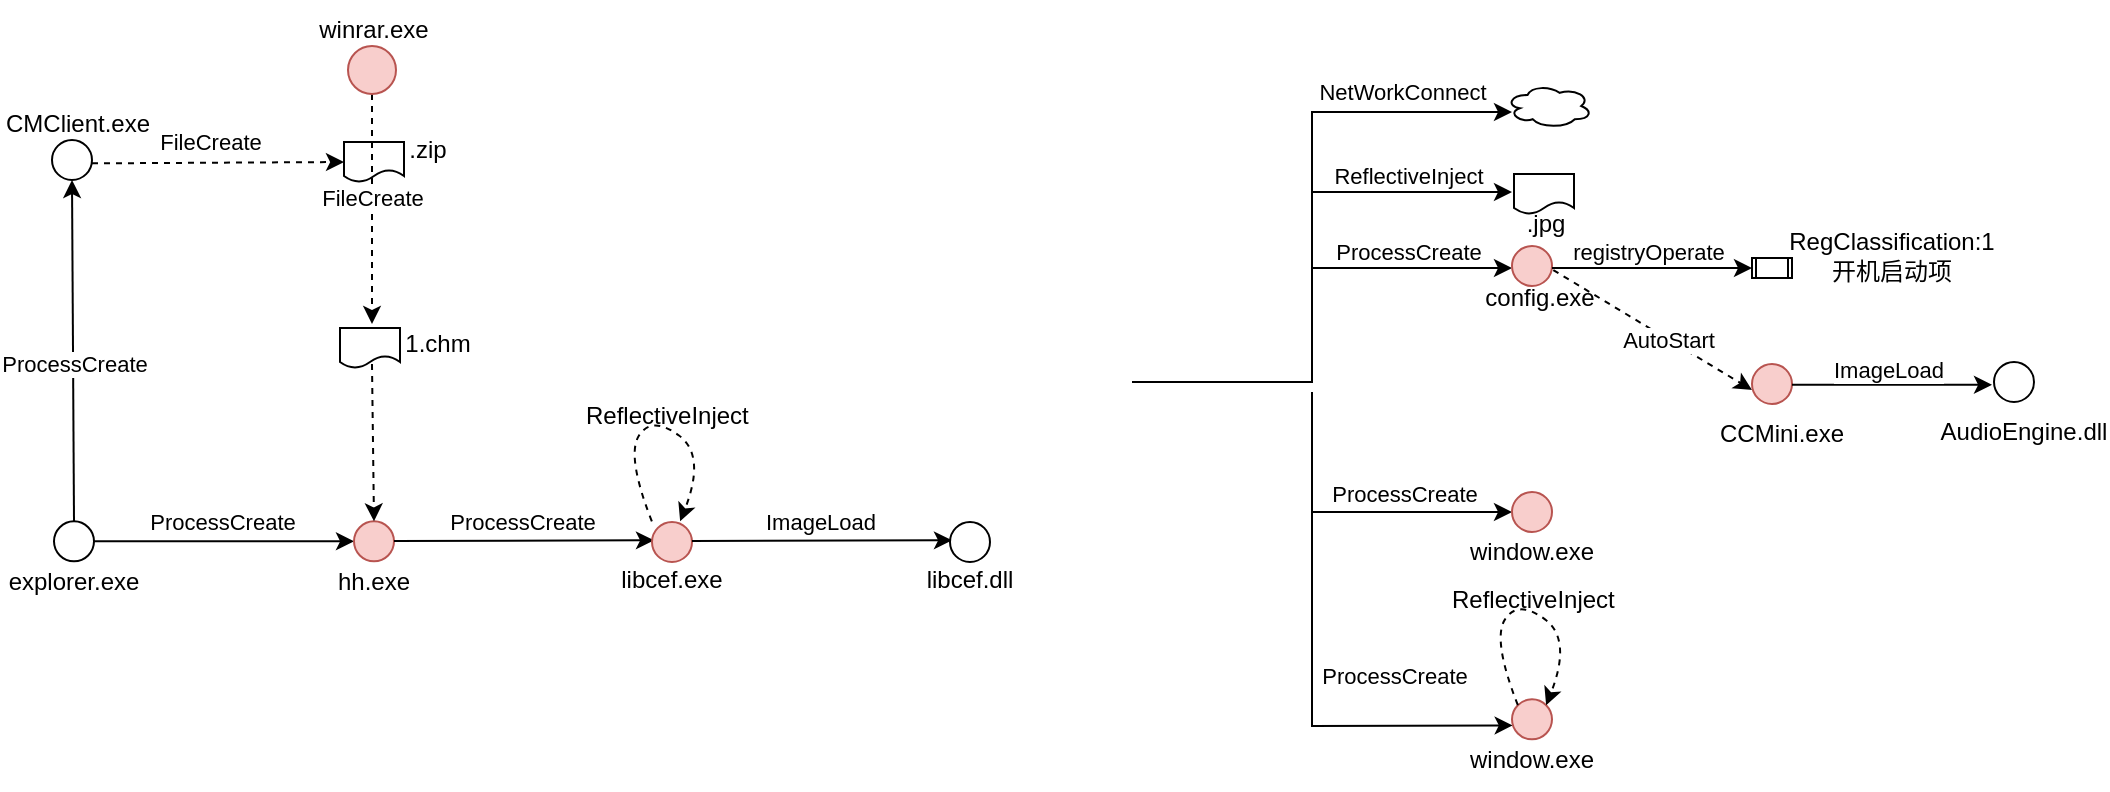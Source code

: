 <mxfile version="24.7.8">
  <diagram name="第 1 页" id="0wln6qU0DTgtoeFPeZgD">
    <mxGraphModel dx="1036" dy="457" grid="1" gridSize="10" guides="1" tooltips="1" connect="1" arrows="1" fold="1" page="1" pageScale="1" pageWidth="827" pageHeight="1169" math="0" shadow="0">
      <root>
        <mxCell id="0" />
        <mxCell id="1" parent="0" />
        <mxCell id="ZeUm5O9vcnacn5TollS_-1" value="" style="ellipse;whiteSpace=wrap;html=1;aspect=fixed;" vertex="1" parent="1">
          <mxGeometry x="141" y="358.67" width="20" height="20" as="geometry" />
        </mxCell>
        <mxCell id="ZeUm5O9vcnacn5TollS_-2" value="" style="endArrow=classic;html=1;rounded=0;exitX=1;exitY=0.5;exitDx=0;exitDy=0;" edge="1" parent="1" source="ZeUm5O9vcnacn5TollS_-1">
          <mxGeometry width="50" height="50" relative="1" as="geometry">
            <mxPoint x="391" y="353.67" as="sourcePoint" />
            <mxPoint x="291" y="368.67" as="targetPoint" />
          </mxGeometry>
        </mxCell>
        <mxCell id="ZeUm5O9vcnacn5TollS_-3" value="ProcessCreate" style="edgeLabel;html=1;align=center;verticalAlign=middle;resizable=0;points=[];" vertex="1" connectable="0" parent="ZeUm5O9vcnacn5TollS_-2">
          <mxGeometry x="-0.16" y="3" relative="1" as="geometry">
            <mxPoint x="9" y="-7" as="offset" />
          </mxGeometry>
        </mxCell>
        <mxCell id="ZeUm5O9vcnacn5TollS_-4" value="" style="ellipse;whiteSpace=wrap;html=1;aspect=fixed;fillColor=#f8cecc;strokeColor=#b85450;" vertex="1" parent="1">
          <mxGeometry x="291" y="358.67" width="20" height="20" as="geometry" />
        </mxCell>
        <mxCell id="ZeUm5O9vcnacn5TollS_-5" value="" style="endArrow=classic;html=1;rounded=0;entryX=0;entryY=0.5;entryDx=0;entryDy=0;" edge="1" parent="1" target="ZeUm5O9vcnacn5TollS_-9">
          <mxGeometry width="50" height="50" relative="1" as="geometry">
            <mxPoint x="770" y="294" as="sourcePoint" />
            <mxPoint x="818" y="444" as="targetPoint" />
            <Array as="points">
              <mxPoint x="770" y="354" />
            </Array>
          </mxGeometry>
        </mxCell>
        <mxCell id="ZeUm5O9vcnacn5TollS_-6" value="ProcessCreate" style="edgeLabel;html=1;align=center;verticalAlign=middle;resizable=0;points=[];" vertex="1" connectable="0" parent="ZeUm5O9vcnacn5TollS_-5">
          <mxGeometry x="-0.16" y="3" relative="1" as="geometry">
            <mxPoint x="39" y="-6" as="offset" />
          </mxGeometry>
        </mxCell>
        <mxCell id="ZeUm5O9vcnacn5TollS_-7" value="explorer.exe" style="text;strokeColor=none;align=center;fillColor=none;html=1;verticalAlign=middle;whiteSpace=wrap;rounded=0;" vertex="1" parent="1">
          <mxGeometry x="121" y="373.67" width="60" height="30" as="geometry" />
        </mxCell>
        <mxCell id="ZeUm5O9vcnacn5TollS_-8" value="hh.exe" style="text;strokeColor=none;align=center;fillColor=none;html=1;verticalAlign=middle;whiteSpace=wrap;rounded=0;" vertex="1" parent="1">
          <mxGeometry x="271" y="373.67" width="60" height="30" as="geometry" />
        </mxCell>
        <mxCell id="ZeUm5O9vcnacn5TollS_-9" value="" style="ellipse;whiteSpace=wrap;html=1;aspect=fixed;fillColor=#f8cecc;strokeColor=#b85450;" vertex="1" parent="1">
          <mxGeometry x="870" y="344" width="20" height="20" as="geometry" />
        </mxCell>
        <mxCell id="ZeUm5O9vcnacn5TollS_-10" value="window.exe" style="text;strokeColor=none;align=center;fillColor=none;html=1;verticalAlign=middle;whiteSpace=wrap;rounded=0;" vertex="1" parent="1">
          <mxGeometry x="850" y="359" width="60" height="30" as="geometry" />
        </mxCell>
        <mxCell id="ZeUm5O9vcnacn5TollS_-11" value="" style="endArrow=classic;html=1;rounded=0;exitX=0.5;exitY=0;exitDx=0;exitDy=0;entryX=0.5;entryY=1;entryDx=0;entryDy=0;" edge="1" parent="1" target="ZeUm5O9vcnacn5TollS_-13" source="ZeUm5O9vcnacn5TollS_-1">
          <mxGeometry width="50" height="50" relative="1" as="geometry">
            <mxPoint x="150" y="274.17" as="sourcePoint" />
            <mxPoint x="150" y="190" as="targetPoint" />
          </mxGeometry>
        </mxCell>
        <mxCell id="ZeUm5O9vcnacn5TollS_-12" value="ProcessCreate" style="edgeLabel;html=1;align=center;verticalAlign=middle;resizable=0;points=[];" vertex="1" connectable="0" parent="ZeUm5O9vcnacn5TollS_-11">
          <mxGeometry x="-0.16" y="3" relative="1" as="geometry">
            <mxPoint x="3" y="-7" as="offset" />
          </mxGeometry>
        </mxCell>
        <mxCell id="ZeUm5O9vcnacn5TollS_-13" value="" style="ellipse;whiteSpace=wrap;html=1;aspect=fixed;" vertex="1" parent="1">
          <mxGeometry x="140" y="168" width="20" height="20" as="geometry" />
        </mxCell>
        <mxCell id="ZeUm5O9vcnacn5TollS_-14" value="CMClient.exe" style="text;strokeColor=none;align=center;fillColor=none;html=1;verticalAlign=middle;whiteSpace=wrap;rounded=0;" vertex="1" parent="1">
          <mxGeometry x="123" y="145" width="60" height="30" as="geometry" />
        </mxCell>
        <mxCell id="ZeUm5O9vcnacn5TollS_-15" value="" style="endArrow=classic;html=1;rounded=0;exitX=1;exitY=0.5;exitDx=0;exitDy=0;edgeStyle=elbowEdgeStyle;dashed=1;entryX=0;entryY=0.5;entryDx=0;entryDy=0;" edge="1" parent="1" target="ZeUm5O9vcnacn5TollS_-17">
          <mxGeometry width="50" height="50" relative="1" as="geometry">
            <mxPoint x="160" y="179.58" as="sourcePoint" />
            <mxPoint x="210" y="120" as="targetPoint" />
            <Array as="points">
              <mxPoint x="180" y="180" />
            </Array>
          </mxGeometry>
        </mxCell>
        <mxCell id="ZeUm5O9vcnacn5TollS_-16" value="FileCreate" style="edgeLabel;html=1;align=center;verticalAlign=middle;resizable=0;points=[];" vertex="1" connectable="0" parent="ZeUm5O9vcnacn5TollS_-15">
          <mxGeometry x="-0.16" y="3" relative="1" as="geometry">
            <mxPoint x="6" y="-7" as="offset" />
          </mxGeometry>
        </mxCell>
        <mxCell id="ZeUm5O9vcnacn5TollS_-17" value="" style="shape=document;whiteSpace=wrap;html=1;boundedLbl=1;" vertex="1" parent="1">
          <mxGeometry x="286" y="169" width="30" height="20" as="geometry" />
        </mxCell>
        <mxCell id="ZeUm5O9vcnacn5TollS_-18" value=".zip" style="text;strokeColor=none;align=center;fillColor=none;html=1;verticalAlign=middle;whiteSpace=wrap;rounded=0;" vertex="1" parent="1">
          <mxGeometry x="298" y="158" width="60" height="30" as="geometry" />
        </mxCell>
        <mxCell id="ZeUm5O9vcnacn5TollS_-19" value="" style="endArrow=classic;html=1;rounded=0;exitX=0.5;exitY=1;exitDx=0;exitDy=0;edgeStyle=elbowEdgeStyle;dashed=1;" edge="1" parent="1" source="ZeUm5O9vcnacn5TollS_-21">
          <mxGeometry width="50" height="50" relative="1" as="geometry">
            <mxPoint x="234.34" y="192.66" as="sourcePoint" />
            <mxPoint x="300" y="260" as="targetPoint" />
            <Array as="points">
              <mxPoint x="300" y="210" />
            </Array>
          </mxGeometry>
        </mxCell>
        <mxCell id="ZeUm5O9vcnacn5TollS_-20" value="FileCreate" style="edgeLabel;html=1;align=center;verticalAlign=middle;resizable=0;points=[];" vertex="1" connectable="0" parent="ZeUm5O9vcnacn5TollS_-19">
          <mxGeometry x="-0.16" y="3" relative="1" as="geometry">
            <mxPoint x="-3" y="3" as="offset" />
          </mxGeometry>
        </mxCell>
        <mxCell id="ZeUm5O9vcnacn5TollS_-21" value="" style="ellipse;whiteSpace=wrap;html=1;aspect=fixed;fillColor=#f8cecc;strokeColor=#b85450;" vertex="1" parent="1">
          <mxGeometry x="288" y="121" width="24" height="24" as="geometry" />
        </mxCell>
        <mxCell id="ZeUm5O9vcnacn5TollS_-22" value="winrar.exe" style="text;strokeColor=none;align=center;fillColor=none;html=1;verticalAlign=middle;whiteSpace=wrap;rounded=0;" vertex="1" parent="1">
          <mxGeometry x="271" y="98" width="60" height="30" as="geometry" />
        </mxCell>
        <mxCell id="ZeUm5O9vcnacn5TollS_-23" value="" style="endArrow=classic;html=1;rounded=0;entryX=0.339;entryY=-0.066;entryDx=0;entryDy=0;entryPerimeter=0;" edge="1" parent="1" target="ZeUm5O9vcnacn5TollS_-51">
          <mxGeometry width="50" height="50" relative="1" as="geometry">
            <mxPoint x="770" y="354" as="sourcePoint" />
            <mxPoint x="870" y="414" as="targetPoint" />
            <Array as="points">
              <mxPoint x="770" y="461" />
            </Array>
          </mxGeometry>
        </mxCell>
        <mxCell id="ZeUm5O9vcnacn5TollS_-24" value="ProcessCreate" style="edgeLabel;html=1;align=center;verticalAlign=middle;resizable=0;points=[];" vertex="1" connectable="0" parent="ZeUm5O9vcnacn5TollS_-23">
          <mxGeometry x="-0.16" y="3" relative="1" as="geometry">
            <mxPoint x="38" y="-5" as="offset" />
          </mxGeometry>
        </mxCell>
        <mxCell id="ZeUm5O9vcnacn5TollS_-25" value="" style="endArrow=classic;html=1;rounded=0;exitX=1;exitY=0.5;exitDx=0;exitDy=0;" edge="1" parent="1">
          <mxGeometry width="50" height="50" relative="1" as="geometry">
            <mxPoint x="680" y="289" as="sourcePoint" />
            <mxPoint x="870" y="154" as="targetPoint" />
            <Array as="points">
              <mxPoint x="770" y="289" />
              <mxPoint x="770" y="154" />
            </Array>
          </mxGeometry>
        </mxCell>
        <mxCell id="ZeUm5O9vcnacn5TollS_-26" value="NetWorkConnect" style="edgeLabel;html=1;align=center;verticalAlign=middle;resizable=0;points=[];" vertex="1" connectable="0" parent="ZeUm5O9vcnacn5TollS_-25">
          <mxGeometry x="0.083" y="3" relative="1" as="geometry">
            <mxPoint x="48" y="-59" as="offset" />
          </mxGeometry>
        </mxCell>
        <mxCell id="ZeUm5O9vcnacn5TollS_-27" value="" style="ellipse;shape=cloud;whiteSpace=wrap;html=1;" vertex="1" parent="1">
          <mxGeometry x="867" y="140" width="43" height="22" as="geometry" />
        </mxCell>
        <mxCell id="ZeUm5O9vcnacn5TollS_-28" value="" style="endArrow=classic;html=1;rounded=0;" edge="1" parent="1">
          <mxGeometry width="50" height="50" relative="1" as="geometry">
            <mxPoint x="770" y="194" as="sourcePoint" />
            <mxPoint x="870" y="194" as="targetPoint" />
          </mxGeometry>
        </mxCell>
        <mxCell id="ZeUm5O9vcnacn5TollS_-29" value="ReflectiveInject" style="edgeLabel;html=1;align=center;verticalAlign=middle;resizable=0;points=[];" vertex="1" connectable="0" parent="ZeUm5O9vcnacn5TollS_-28">
          <mxGeometry x="0.152" y="-2" relative="1" as="geometry">
            <mxPoint x="-10" y="-10" as="offset" />
          </mxGeometry>
        </mxCell>
        <mxCell id="ZeUm5O9vcnacn5TollS_-30" value="" style="shape=document;whiteSpace=wrap;html=1;boundedLbl=1;" vertex="1" parent="1">
          <mxGeometry x="871" y="185" width="30" height="20" as="geometry" />
        </mxCell>
        <mxCell id="ZeUm5O9vcnacn5TollS_-31" value=".jpg" style="text;strokeColor=none;align=center;fillColor=none;html=1;verticalAlign=middle;whiteSpace=wrap;rounded=0;" vertex="1" parent="1">
          <mxGeometry x="857" y="195" width="60" height="30" as="geometry" />
        </mxCell>
        <mxCell id="ZeUm5O9vcnacn5TollS_-32" value="" style="endArrow=classic;html=1;rounded=0;" edge="1" parent="1">
          <mxGeometry width="50" height="50" relative="1" as="geometry">
            <mxPoint x="770" y="232" as="sourcePoint" />
            <mxPoint x="870" y="232" as="targetPoint" />
          </mxGeometry>
        </mxCell>
        <mxCell id="ZeUm5O9vcnacn5TollS_-33" value="ProcessCreate" style="edgeLabel;html=1;align=center;verticalAlign=middle;resizable=0;points=[];" vertex="1" connectable="0" parent="ZeUm5O9vcnacn5TollS_-32">
          <mxGeometry x="0.152" y="-2" relative="1" as="geometry">
            <mxPoint x="-10" y="-10" as="offset" />
          </mxGeometry>
        </mxCell>
        <mxCell id="ZeUm5O9vcnacn5TollS_-34" value="config.exe" style="text;strokeColor=none;align=center;fillColor=none;html=1;verticalAlign=middle;whiteSpace=wrap;rounded=0;" vertex="1" parent="1">
          <mxGeometry x="854" y="232" width="60" height="30" as="geometry" />
        </mxCell>
        <mxCell id="ZeUm5O9vcnacn5TollS_-35" value="" style="ellipse;whiteSpace=wrap;html=1;aspect=fixed;fillColor=#f8cecc;strokeColor=#b85450;" vertex="1" parent="1">
          <mxGeometry x="870" y="221" width="20" height="20" as="geometry" />
        </mxCell>
        <mxCell id="ZeUm5O9vcnacn5TollS_-36" value="" style="endArrow=classic;html=1;rounded=0;" edge="1" parent="1">
          <mxGeometry width="50" height="50" relative="1" as="geometry">
            <mxPoint x="890" y="232" as="sourcePoint" />
            <mxPoint x="990" y="232" as="targetPoint" />
          </mxGeometry>
        </mxCell>
        <mxCell id="ZeUm5O9vcnacn5TollS_-37" value="registryOperate" style="edgeLabel;html=1;align=center;verticalAlign=middle;resizable=0;points=[];" vertex="1" connectable="0" parent="ZeUm5O9vcnacn5TollS_-36">
          <mxGeometry x="0.152" y="-2" relative="1" as="geometry">
            <mxPoint x="-10" y="-10" as="offset" />
          </mxGeometry>
        </mxCell>
        <mxCell id="ZeUm5O9vcnacn5TollS_-38" value="RegClassification:1&lt;br&gt;开机启动项" style="text;strokeColor=none;align=center;fillColor=none;html=1;verticalAlign=middle;whiteSpace=wrap;rounded=0;" vertex="1" parent="1">
          <mxGeometry x="1022" y="211" width="76" height="30" as="geometry" />
        </mxCell>
        <mxCell id="ZeUm5O9vcnacn5TollS_-39" value="" style="shape=process;whiteSpace=wrap;html=1;backgroundOutline=1;" vertex="1" parent="1">
          <mxGeometry x="990" y="227" width="20" height="10" as="geometry" />
        </mxCell>
        <mxCell id="ZeUm5O9vcnacn5TollS_-40" value="" style="endArrow=classic;html=1;rounded=0;exitX=0.611;exitY=0.035;exitDx=0;exitDy=0;exitPerimeter=0;dashed=1;" edge="1" parent="1" source="ZeUm5O9vcnacn5TollS_-34">
          <mxGeometry width="50" height="50" relative="1" as="geometry">
            <mxPoint x="890" y="293" as="sourcePoint" />
            <mxPoint x="990" y="293" as="targetPoint" />
          </mxGeometry>
        </mxCell>
        <mxCell id="ZeUm5O9vcnacn5TollS_-41" value="AutoStart" style="edgeLabel;html=1;align=center;verticalAlign=middle;resizable=0;points=[];" vertex="1" connectable="0" parent="ZeUm5O9vcnacn5TollS_-40">
          <mxGeometry x="0.152" y="-2" relative="1" as="geometry">
            <mxPoint x="1" y="-2" as="offset" />
          </mxGeometry>
        </mxCell>
        <mxCell id="ZeUm5O9vcnacn5TollS_-42" value="CCMini.exe" style="text;strokeColor=none;align=center;fillColor=none;html=1;verticalAlign=middle;whiteSpace=wrap;rounded=0;" vertex="1" parent="1">
          <mxGeometry x="967" y="300" width="76" height="30" as="geometry" />
        </mxCell>
        <mxCell id="ZeUm5O9vcnacn5TollS_-43" value="" style="ellipse;whiteSpace=wrap;html=1;aspect=fixed;fillColor=#f8cecc;strokeColor=#b85450;" vertex="1" parent="1">
          <mxGeometry x="990" y="280" width="20" height="20" as="geometry" />
        </mxCell>
        <mxCell id="ZeUm5O9vcnacn5TollS_-44" value="" style="endArrow=classic;html=1;rounded=0;" edge="1" parent="1">
          <mxGeometry width="50" height="50" relative="1" as="geometry">
            <mxPoint x="1010" y="290.43" as="sourcePoint" />
            <mxPoint x="1110" y="290.43" as="targetPoint" />
          </mxGeometry>
        </mxCell>
        <mxCell id="ZeUm5O9vcnacn5TollS_-45" value="ImageLoad" style="edgeLabel;html=1;align=center;verticalAlign=middle;resizable=0;points=[];" vertex="1" connectable="0" parent="ZeUm5O9vcnacn5TollS_-44">
          <mxGeometry x="0.152" y="-2" relative="1" as="geometry">
            <mxPoint x="-10" y="-10" as="offset" />
          </mxGeometry>
        </mxCell>
        <mxCell id="ZeUm5O9vcnacn5TollS_-46" value="AudioEngine.dll" style="text;strokeColor=none;align=center;fillColor=none;html=1;verticalAlign=middle;whiteSpace=wrap;rounded=0;" vertex="1" parent="1">
          <mxGeometry x="1088" y="299" width="76" height="30" as="geometry" />
        </mxCell>
        <mxCell id="ZeUm5O9vcnacn5TollS_-47" value="" style="ellipse;whiteSpace=wrap;html=1;aspect=fixed;" vertex="1" parent="1">
          <mxGeometry x="1111" y="279" width="20" height="20" as="geometry" />
        </mxCell>
        <mxCell id="ZeUm5O9vcnacn5TollS_-48" value="" style="curved=1;endArrow=classic;html=1;rounded=0;exitX=0;exitY=0;exitDx=0;exitDy=0;entryX=1;entryY=0;entryDx=0;entryDy=0;dashed=1;" edge="1" parent="1">
          <mxGeometry width="50" height="50" relative="1" as="geometry">
            <mxPoint x="439.929" y="358.669" as="sourcePoint" />
            <mxPoint x="454.071" y="358.669" as="targetPoint" />
            <Array as="points">
              <mxPoint x="427" y="325.74" />
              <mxPoint x="440" y="305.74" />
              <mxPoint x="467" y="325.74" />
            </Array>
          </mxGeometry>
        </mxCell>
        <mxCell id="ZeUm5O9vcnacn5TollS_-49" value="ReflectiveInject" style="text;whiteSpace=wrap;" vertex="1" parent="1">
          <mxGeometry x="405" y="291.74" width="90" height="20" as="geometry" />
        </mxCell>
        <mxCell id="ZeUm5O9vcnacn5TollS_-50" value="" style="ellipse;whiteSpace=wrap;html=1;aspect=fixed;fillColor=#f8cecc;strokeColor=#b85450;" vertex="1" parent="1">
          <mxGeometry x="870" y="447.67" width="20" height="20" as="geometry" />
        </mxCell>
        <mxCell id="ZeUm5O9vcnacn5TollS_-51" value="window.exe" style="text;strokeColor=none;align=center;fillColor=none;html=1;verticalAlign=middle;whiteSpace=wrap;rounded=0;" vertex="1" parent="1">
          <mxGeometry x="850" y="462.67" width="60" height="30" as="geometry" />
        </mxCell>
        <mxCell id="ZeUm5O9vcnacn5TollS_-52" value="" style="curved=1;endArrow=classic;html=1;rounded=0;exitX=0;exitY=0;exitDx=0;exitDy=0;entryX=1;entryY=0;entryDx=0;entryDy=0;dashed=1;" edge="1" parent="1" source="ZeUm5O9vcnacn5TollS_-50" target="ZeUm5O9vcnacn5TollS_-50">
          <mxGeometry width="50" height="50" relative="1" as="geometry">
            <mxPoint x="840" y="407.67" as="sourcePoint" />
            <mxPoint x="890" y="357.67" as="targetPoint" />
            <Array as="points">
              <mxPoint x="860" y="417.67" />
              <mxPoint x="873" y="397.67" />
              <mxPoint x="900" y="417.67" />
            </Array>
          </mxGeometry>
        </mxCell>
        <mxCell id="ZeUm5O9vcnacn5TollS_-53" value="ReflectiveInject" style="text;whiteSpace=wrap;" vertex="1" parent="1">
          <mxGeometry x="838" y="383.67" width="90" height="20" as="geometry" />
        </mxCell>
        <mxCell id="ZeUm5O9vcnacn5TollS_-54" value="" style="shape=document;whiteSpace=wrap;html=1;boundedLbl=1;" vertex="1" parent="1">
          <mxGeometry x="284" y="262" width="30" height="20" as="geometry" />
        </mxCell>
        <mxCell id="ZeUm5O9vcnacn5TollS_-55" value="1.chm" style="text;strokeColor=none;align=center;fillColor=none;html=1;verticalAlign=middle;whiteSpace=wrap;rounded=0;" vertex="1" parent="1">
          <mxGeometry x="303" y="255" width="60" height="30" as="geometry" />
        </mxCell>
        <mxCell id="ZeUm5O9vcnacn5TollS_-56" value="" style="endArrow=classic;html=1;rounded=0;exitX=0.533;exitY=0.9;exitDx=0;exitDy=0;entryX=0.5;entryY=0;entryDx=0;entryDy=0;exitPerimeter=0;dashed=1;" edge="1" parent="1" source="ZeUm5O9vcnacn5TollS_-54" target="ZeUm5O9vcnacn5TollS_-4">
          <mxGeometry width="50" height="50" relative="1" as="geometry">
            <mxPoint x="160" y="284.17" as="sourcePoint" />
            <mxPoint x="160" y="198" as="targetPoint" />
          </mxGeometry>
        </mxCell>
        <mxCell id="ZeUm5O9vcnacn5TollS_-59" value="" style="endArrow=classic;html=1;rounded=0;exitX=1;exitY=0.5;exitDx=0;exitDy=0;" edge="1" parent="1">
          <mxGeometry width="50" height="50" relative="1" as="geometry">
            <mxPoint x="311" y="368.5" as="sourcePoint" />
            <mxPoint x="441" y="368.17" as="targetPoint" />
          </mxGeometry>
        </mxCell>
        <mxCell id="ZeUm5O9vcnacn5TollS_-60" value="ProcessCreate" style="edgeLabel;html=1;align=center;verticalAlign=middle;resizable=0;points=[];" vertex="1" connectable="0" parent="ZeUm5O9vcnacn5TollS_-59">
          <mxGeometry x="-0.16" y="3" relative="1" as="geometry">
            <mxPoint x="9" y="-7" as="offset" />
          </mxGeometry>
        </mxCell>
        <mxCell id="ZeUm5O9vcnacn5TollS_-61" value="" style="ellipse;whiteSpace=wrap;html=1;aspect=fixed;fillColor=#f8cecc;strokeColor=#b85450;" vertex="1" parent="1">
          <mxGeometry x="440" y="359.0" width="20" height="20" as="geometry" />
        </mxCell>
        <mxCell id="ZeUm5O9vcnacn5TollS_-62" value="libcef.exe" style="text;strokeColor=none;align=center;fillColor=none;html=1;verticalAlign=middle;whiteSpace=wrap;rounded=0;" vertex="1" parent="1">
          <mxGeometry x="420" y="372.67" width="60" height="30" as="geometry" />
        </mxCell>
        <mxCell id="ZeUm5O9vcnacn5TollS_-63" value="" style="endArrow=classic;html=1;rounded=0;exitX=1;exitY=0.5;exitDx=0;exitDy=0;" edge="1" parent="1">
          <mxGeometry width="50" height="50" relative="1" as="geometry">
            <mxPoint x="460" y="368.5" as="sourcePoint" />
            <mxPoint x="590" y="368.17" as="targetPoint" />
          </mxGeometry>
        </mxCell>
        <mxCell id="ZeUm5O9vcnacn5TollS_-64" value="ImageLoad" style="edgeLabel;html=1;align=center;verticalAlign=middle;resizable=0;points=[];" vertex="1" connectable="0" parent="ZeUm5O9vcnacn5TollS_-63">
          <mxGeometry x="-0.16" y="3" relative="1" as="geometry">
            <mxPoint x="9" y="-7" as="offset" />
          </mxGeometry>
        </mxCell>
        <mxCell id="ZeUm5O9vcnacn5TollS_-65" value="" style="ellipse;whiteSpace=wrap;html=1;aspect=fixed;" vertex="1" parent="1">
          <mxGeometry x="589" y="359.0" width="20" height="20" as="geometry" />
        </mxCell>
        <mxCell id="ZeUm5O9vcnacn5TollS_-68" value="libcef.dll" style="text;strokeColor=none;align=center;fillColor=none;html=1;verticalAlign=middle;whiteSpace=wrap;rounded=0;" vertex="1" parent="1">
          <mxGeometry x="569" y="372.67" width="60" height="30" as="geometry" />
        </mxCell>
      </root>
    </mxGraphModel>
  </diagram>
</mxfile>
